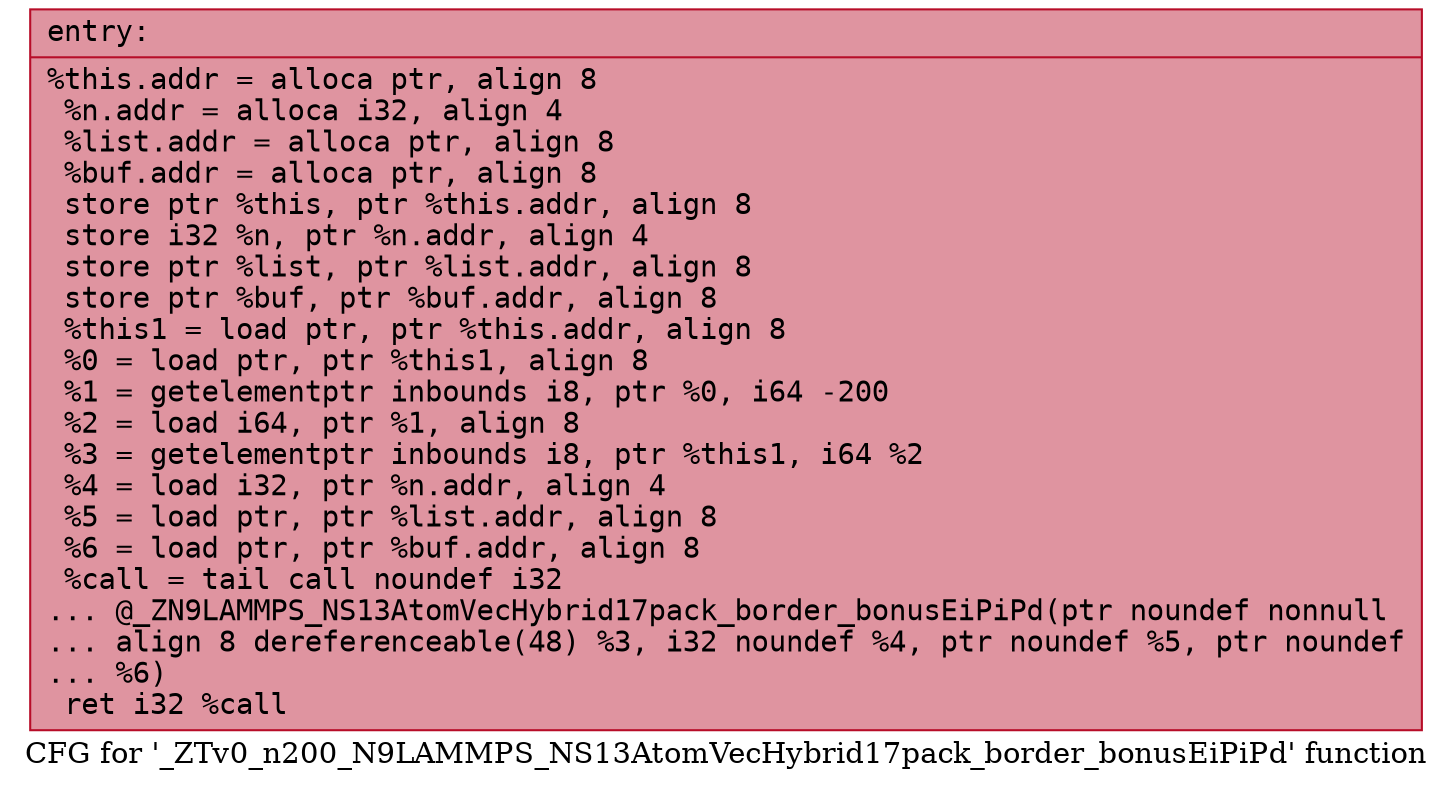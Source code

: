 digraph "CFG for '_ZTv0_n200_N9LAMMPS_NS13AtomVecHybrid17pack_border_bonusEiPiPd' function" {
	label="CFG for '_ZTv0_n200_N9LAMMPS_NS13AtomVecHybrid17pack_border_bonusEiPiPd' function";

	Node0x557e2af77b50 [shape=record,color="#b70d28ff", style=filled, fillcolor="#b70d2870" fontname="Courier",label="{entry:\l|  %this.addr = alloca ptr, align 8\l  %n.addr = alloca i32, align 4\l  %list.addr = alloca ptr, align 8\l  %buf.addr = alloca ptr, align 8\l  store ptr %this, ptr %this.addr, align 8\l  store i32 %n, ptr %n.addr, align 4\l  store ptr %list, ptr %list.addr, align 8\l  store ptr %buf, ptr %buf.addr, align 8\l  %this1 = load ptr, ptr %this.addr, align 8\l  %0 = load ptr, ptr %this1, align 8\l  %1 = getelementptr inbounds i8, ptr %0, i64 -200\l  %2 = load i64, ptr %1, align 8\l  %3 = getelementptr inbounds i8, ptr %this1, i64 %2\l  %4 = load i32, ptr %n.addr, align 4\l  %5 = load ptr, ptr %list.addr, align 8\l  %6 = load ptr, ptr %buf.addr, align 8\l  %call = tail call noundef i32\l... @_ZN9LAMMPS_NS13AtomVecHybrid17pack_border_bonusEiPiPd(ptr noundef nonnull\l... align 8 dereferenceable(48) %3, i32 noundef %4, ptr noundef %5, ptr noundef\l... %6)\l  ret i32 %call\l}"];
}

